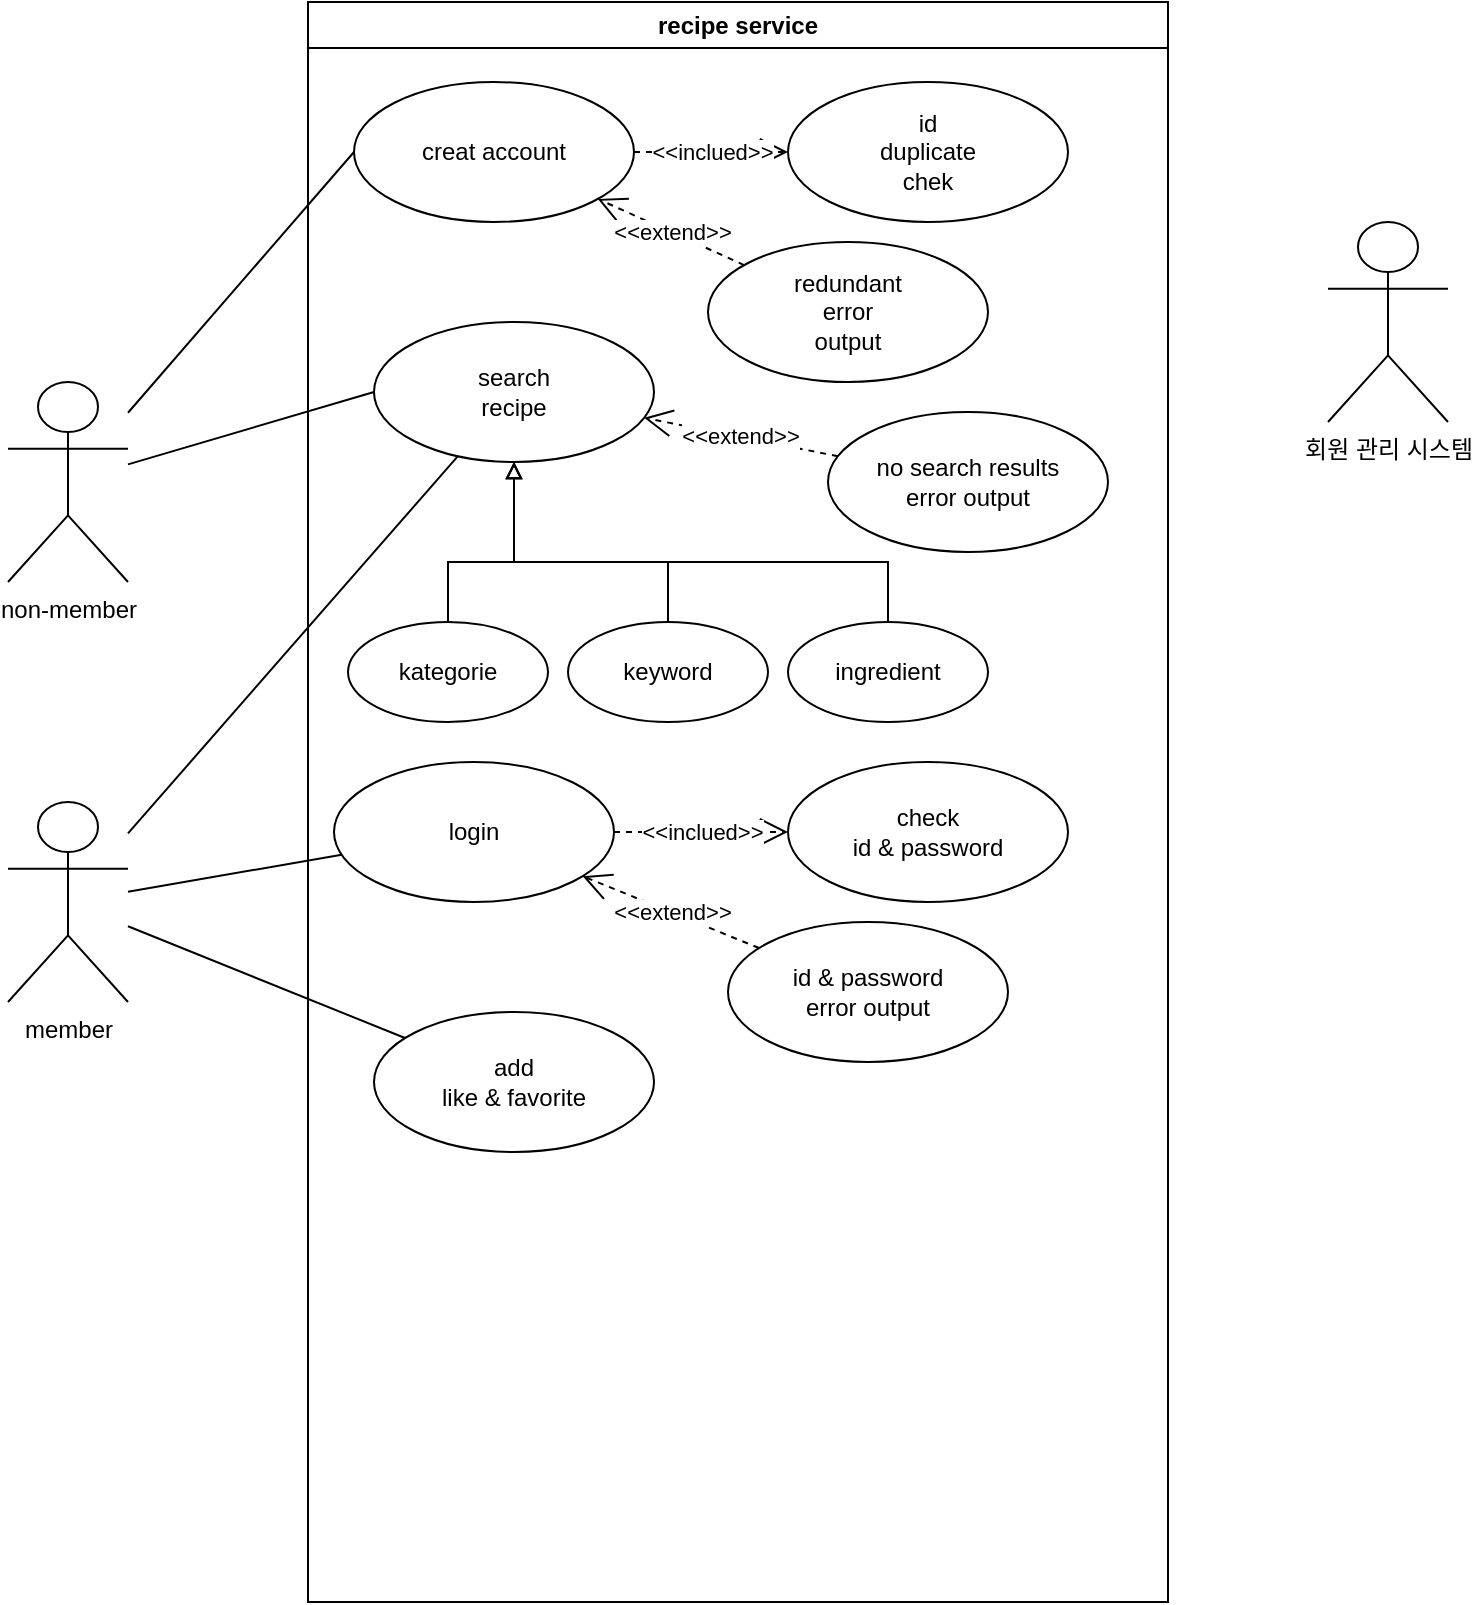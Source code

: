 <mxfile version="26.1.0">
  <diagram name="UC1" id="z5j7NBGGGdvuK_UEvRAk">
    <mxGraphModel dx="2314" dy="921" grid="1" gridSize="10" guides="1" tooltips="1" connect="1" arrows="1" fold="1" page="1" pageScale="1" pageWidth="827" pageHeight="1169" math="0" shadow="0">
      <root>
        <mxCell id="0" />
        <mxCell id="1" parent="0" />
        <mxCell id="94UF97ZLEKz3bhL5moaH-1" value="non-member" style="shape=umlActor;verticalLabelPosition=bottom;verticalAlign=top;html=1;" parent="1" vertex="1">
          <mxGeometry x="-1020" y="270" width="60" height="100" as="geometry" />
        </mxCell>
        <mxCell id="A4RQ38QJs6wwwlrkrCxn-14" value="" style="endArrow=none;html=1;rounded=0;entryX=0;entryY=0.5;entryDx=0;entryDy=0;" edge="1" parent="1" source="94UF97ZLEKz3bhL5moaH-1" target="A4RQ38QJs6wwwlrkrCxn-6">
          <mxGeometry width="50" height="50" relative="1" as="geometry">
            <mxPoint x="180" y="360" as="sourcePoint" />
            <mxPoint x="230" y="310" as="targetPoint" />
          </mxGeometry>
        </mxCell>
        <mxCell id="NhTRIXsJ5zk7w_TpCh82-2" value="recipe service" style="swimlane;whiteSpace=wrap;html=1;startSize=23;" vertex="1" parent="1">
          <mxGeometry x="-870" y="80" width="430" height="800" as="geometry" />
        </mxCell>
        <mxCell id="A4RQ38QJs6wwwlrkrCxn-33" value="redundant&lt;br&gt;error&lt;br&gt;output" style="ellipse;whiteSpace=wrap;html=1;" vertex="1" parent="NhTRIXsJ5zk7w_TpCh82-2">
          <mxGeometry x="200" y="120" width="140" height="70" as="geometry" />
        </mxCell>
        <mxCell id="A4RQ38QJs6wwwlrkrCxn-7" value="id&lt;br&gt;duplicate&lt;br&gt;chek" style="ellipse;whiteSpace=wrap;html=1;" vertex="1" parent="NhTRIXsJ5zk7w_TpCh82-2">
          <mxGeometry x="240" y="40" width="140" height="70" as="geometry" />
        </mxCell>
        <mxCell id="A4RQ38QJs6wwwlrkrCxn-6" value="creat account" style="ellipse;whiteSpace=wrap;html=1;" vertex="1" parent="NhTRIXsJ5zk7w_TpCh82-2">
          <mxGeometry x="23" y="40" width="140" height="70" as="geometry" />
        </mxCell>
        <mxCell id="A4RQ38QJs6wwwlrkrCxn-8" value="&amp;lt;&amp;lt;inclued&amp;gt;&amp;gt;" style="endArrow=open;endSize=12;dashed=1;html=1;rounded=0;exitX=1;exitY=0.5;exitDx=0;exitDy=0;entryX=0;entryY=0.5;entryDx=0;entryDy=0;" edge="1" parent="NhTRIXsJ5zk7w_TpCh82-2" source="A4RQ38QJs6wwwlrkrCxn-6" target="A4RQ38QJs6wwwlrkrCxn-7">
          <mxGeometry width="160" relative="1" as="geometry">
            <mxPoint x="260" y="270" as="sourcePoint" />
            <mxPoint x="420" y="270" as="targetPoint" />
          </mxGeometry>
        </mxCell>
        <mxCell id="A4RQ38QJs6wwwlrkrCxn-34" value="&amp;lt;&amp;lt;extend&amp;gt;&amp;gt;" style="endArrow=open;endSize=12;dashed=1;html=1;rounded=0;" edge="1" parent="NhTRIXsJ5zk7w_TpCh82-2" source="A4RQ38QJs6wwwlrkrCxn-33" target="A4RQ38QJs6wwwlrkrCxn-6">
          <mxGeometry width="160" relative="1" as="geometry">
            <mxPoint x="380" y="90" as="sourcePoint" />
            <mxPoint x="490" y="170" as="targetPoint" />
          </mxGeometry>
        </mxCell>
        <mxCell id="yFNGmXiaL20jZcpAk-IG-3" value="login" style="ellipse;whiteSpace=wrap;html=1;" vertex="1" parent="NhTRIXsJ5zk7w_TpCh82-2">
          <mxGeometry x="13" y="380" width="140" height="70" as="geometry" />
        </mxCell>
        <mxCell id="yFNGmXiaL20jZcpAk-IG-4" value="check&lt;br&gt;id &amp;amp; password" style="ellipse;whiteSpace=wrap;html=1;" vertex="1" parent="NhTRIXsJ5zk7w_TpCh82-2">
          <mxGeometry x="240" y="380" width="140" height="70" as="geometry" />
        </mxCell>
        <mxCell id="yFNGmXiaL20jZcpAk-IG-5" value="&amp;lt;&amp;lt;inclued&amp;gt;&amp;gt;" style="endArrow=open;endSize=12;dashed=1;html=1;rounded=0;exitX=1;exitY=0.5;exitDx=0;exitDy=0;entryX=0;entryY=0.5;entryDx=0;entryDy=0;" edge="1" parent="NhTRIXsJ5zk7w_TpCh82-2" source="yFNGmXiaL20jZcpAk-IG-3" target="yFNGmXiaL20jZcpAk-IG-4">
          <mxGeometry width="160" relative="1" as="geometry">
            <mxPoint x="163" y="265" as="sourcePoint" />
            <mxPoint x="240" y="265" as="targetPoint" />
          </mxGeometry>
        </mxCell>
        <mxCell id="yFNGmXiaL20jZcpAk-IG-8" value="search&lt;div&gt;recipe&lt;/div&gt;" style="ellipse;whiteSpace=wrap;html=1;" vertex="1" parent="NhTRIXsJ5zk7w_TpCh82-2">
          <mxGeometry x="33" y="160" width="140" height="70" as="geometry" />
        </mxCell>
        <mxCell id="yFNGmXiaL20jZcpAk-IG-11" value="id &amp;amp; password&lt;br&gt;error output" style="ellipse;whiteSpace=wrap;html=1;" vertex="1" parent="NhTRIXsJ5zk7w_TpCh82-2">
          <mxGeometry x="210" y="460" width="140" height="70" as="geometry" />
        </mxCell>
        <mxCell id="yFNGmXiaL20jZcpAk-IG-12" value="&amp;lt;&amp;lt;extend&amp;gt;&amp;gt;" style="endArrow=open;endSize=12;dashed=1;html=1;rounded=0;" edge="1" parent="NhTRIXsJ5zk7w_TpCh82-2" source="yFNGmXiaL20jZcpAk-IG-11" target="yFNGmXiaL20jZcpAk-IG-3">
          <mxGeometry width="160" relative="1" as="geometry">
            <mxPoint x="218" y="322" as="sourcePoint" />
            <mxPoint x="145" y="289" as="targetPoint" />
          </mxGeometry>
        </mxCell>
        <mxCell id="yFNGmXiaL20jZcpAk-IG-13" value="no search results&lt;br&gt;error output" style="ellipse;whiteSpace=wrap;html=1;" vertex="1" parent="NhTRIXsJ5zk7w_TpCh82-2">
          <mxGeometry x="260" y="205" width="140" height="70" as="geometry" />
        </mxCell>
        <mxCell id="yFNGmXiaL20jZcpAk-IG-14" value="&amp;lt;&amp;lt;extend&amp;gt;&amp;gt;" style="endArrow=open;endSize=12;dashed=1;html=1;rounded=0;" edge="1" parent="NhTRIXsJ5zk7w_TpCh82-2" source="yFNGmXiaL20jZcpAk-IG-13" target="yFNGmXiaL20jZcpAk-IG-8">
          <mxGeometry width="160" relative="1" as="geometry">
            <mxPoint x="246" y="143" as="sourcePoint" />
            <mxPoint x="157" y="107" as="targetPoint" />
          </mxGeometry>
        </mxCell>
        <mxCell id="yFNGmXiaL20jZcpAk-IG-45" value="" style="edgeStyle=orthogonalEdgeStyle;rounded=0;orthogonalLoop=1;jettySize=auto;html=1;endArrow=block;endFill=0;" edge="1" parent="NhTRIXsJ5zk7w_TpCh82-2" source="yFNGmXiaL20jZcpAk-IG-15" target="yFNGmXiaL20jZcpAk-IG-8">
          <mxGeometry relative="1" as="geometry">
            <Array as="points">
              <mxPoint x="70" y="280" />
              <mxPoint x="103" y="280" />
            </Array>
          </mxGeometry>
        </mxCell>
        <mxCell id="yFNGmXiaL20jZcpAk-IG-15" value="kategorie" style="ellipse;whiteSpace=wrap;html=1;" vertex="1" parent="NhTRIXsJ5zk7w_TpCh82-2">
          <mxGeometry x="20" y="310" width="100" height="50" as="geometry" />
        </mxCell>
        <mxCell id="yFNGmXiaL20jZcpAk-IG-46" value="" style="edgeStyle=orthogonalEdgeStyle;rounded=0;orthogonalLoop=1;jettySize=auto;html=1;endArrow=block;endFill=0;" edge="1" parent="NhTRIXsJ5zk7w_TpCh82-2" source="yFNGmXiaL20jZcpAk-IG-17" target="yFNGmXiaL20jZcpAk-IG-8">
          <mxGeometry relative="1" as="geometry">
            <Array as="points">
              <mxPoint x="290" y="280" />
              <mxPoint x="103" y="280" />
            </Array>
          </mxGeometry>
        </mxCell>
        <mxCell id="yFNGmXiaL20jZcpAk-IG-17" value="ingredient" style="ellipse;whiteSpace=wrap;html=1;" vertex="1" parent="NhTRIXsJ5zk7w_TpCh82-2">
          <mxGeometry x="240" y="310" width="100" height="50" as="geometry" />
        </mxCell>
        <mxCell id="yFNGmXiaL20jZcpAk-IG-42" value="" style="edgeStyle=orthogonalEdgeStyle;rounded=0;orthogonalLoop=1;jettySize=auto;html=1;endArrow=block;endFill=0;" edge="1" parent="NhTRIXsJ5zk7w_TpCh82-2" source="yFNGmXiaL20jZcpAk-IG-36" target="yFNGmXiaL20jZcpAk-IG-8">
          <mxGeometry relative="1" as="geometry">
            <Array as="points">
              <mxPoint x="180" y="280" />
              <mxPoint x="103" y="280" />
            </Array>
          </mxGeometry>
        </mxCell>
        <mxCell id="yFNGmXiaL20jZcpAk-IG-36" value="keyword" style="ellipse;whiteSpace=wrap;html=1;" vertex="1" parent="NhTRIXsJ5zk7w_TpCh82-2">
          <mxGeometry x="130" y="310" width="100" height="50" as="geometry" />
        </mxCell>
        <mxCell id="yFNGmXiaL20jZcpAk-IG-53" value="add&lt;br&gt;like &amp;amp; favorite" style="ellipse;whiteSpace=wrap;html=1;" vertex="1" parent="NhTRIXsJ5zk7w_TpCh82-2">
          <mxGeometry x="33" y="505" width="140" height="70" as="geometry" />
        </mxCell>
        <mxCell id="NhTRIXsJ5zk7w_TpCh82-3" value="회원 관리 시스템" style="shape=umlActor;verticalLabelPosition=bottom;verticalAlign=top;html=1;" vertex="1" parent="1">
          <mxGeometry x="-360" y="190" width="60" height="100" as="geometry" />
        </mxCell>
        <mxCell id="yFNGmXiaL20jZcpAk-IG-9" value="" style="endArrow=none;html=1;rounded=0;entryX=0;entryY=0.5;entryDx=0;entryDy=0;" edge="1" parent="1" source="94UF97ZLEKz3bhL5moaH-1" target="yFNGmXiaL20jZcpAk-IG-8">
          <mxGeometry width="50" height="50" relative="1" as="geometry">
            <mxPoint x="-960" y="459" as="sourcePoint" />
            <mxPoint x="-808" y="353" as="targetPoint" />
          </mxGeometry>
        </mxCell>
        <mxCell id="yFNGmXiaL20jZcpAk-IG-47" value="member" style="shape=umlActor;verticalLabelPosition=bottom;verticalAlign=top;html=1;" vertex="1" parent="1">
          <mxGeometry x="-1020" y="480" width="60" height="100" as="geometry" />
        </mxCell>
        <mxCell id="yFNGmXiaL20jZcpAk-IG-51" value="" style="endArrow=none;html=1;rounded=0;" edge="1" parent="1" source="yFNGmXiaL20jZcpAk-IG-47" target="yFNGmXiaL20jZcpAk-IG-8">
          <mxGeometry width="50" height="50" relative="1" as="geometry">
            <mxPoint x="-950" y="361" as="sourcePoint" />
            <mxPoint x="-827" y="445" as="targetPoint" />
          </mxGeometry>
        </mxCell>
        <mxCell id="yFNGmXiaL20jZcpAk-IG-52" value="" style="endArrow=none;html=1;rounded=0;" edge="1" parent="1" source="yFNGmXiaL20jZcpAk-IG-47" target="yFNGmXiaL20jZcpAk-IG-3">
          <mxGeometry width="50" height="50" relative="1" as="geometry">
            <mxPoint x="-950" y="506" as="sourcePoint" />
            <mxPoint x="-785" y="317" as="targetPoint" />
          </mxGeometry>
        </mxCell>
        <mxCell id="yFNGmXiaL20jZcpAk-IG-54" value="" style="endArrow=none;html=1;rounded=0;" edge="1" parent="1" source="yFNGmXiaL20jZcpAk-IG-47" target="yFNGmXiaL20jZcpAk-IG-53">
          <mxGeometry width="50" height="50" relative="1" as="geometry">
            <mxPoint x="-950" y="535" as="sourcePoint" />
            <mxPoint x="-843" y="516" as="targetPoint" />
          </mxGeometry>
        </mxCell>
      </root>
    </mxGraphModel>
  </diagram>
</mxfile>
